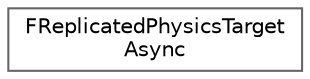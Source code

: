 digraph "Graphical Class Hierarchy"
{
 // INTERACTIVE_SVG=YES
 // LATEX_PDF_SIZE
  bgcolor="transparent";
  edge [fontname=Helvetica,fontsize=10,labelfontname=Helvetica,labelfontsize=10];
  node [fontname=Helvetica,fontsize=10,shape=box,height=0.2,width=0.4];
  rankdir="LR";
  Node0 [id="Node000000",label="FReplicatedPhysicsTarget\lAsync",height=0.2,width=0.4,color="grey40", fillcolor="white", style="filled",URL="$d2/dd6/structFReplicatedPhysicsTargetAsync.html",tooltip=" "];
}
